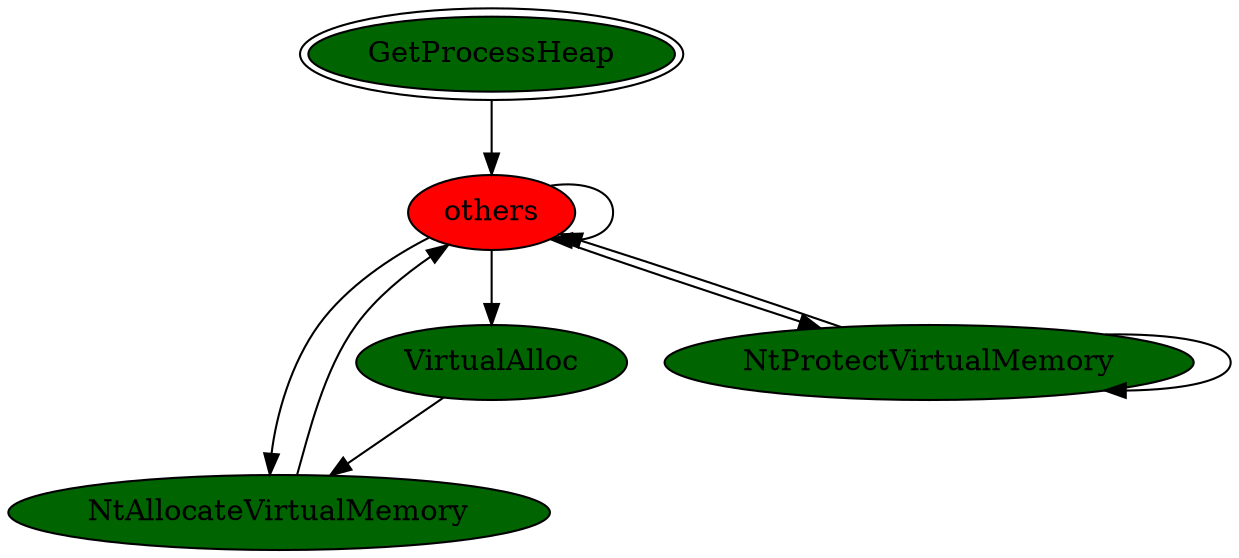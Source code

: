 digraph "./REPORTS/6751/API_PER_CATEGORY/VirtualAlloc.exe_1764_Memory Management_API_per_Category_Transition_Matrix" {
	GetProcessHeap [label=GetProcessHeap fillcolor=darkgreen peripheries=2 style=filled]
	others [label=others fillcolor=red style=filled]
	GetProcessHeap -> others [label=""]
	others -> others [label=""]
	NtAllocateVirtualMemory [label=NtAllocateVirtualMemory fillcolor=darkgreen style=filled]
	others -> NtAllocateVirtualMemory [label=""]
	VirtualAlloc [label=VirtualAlloc fillcolor=darkgreen style=filled]
	others -> VirtualAlloc [label=""]
	NtProtectVirtualMemory [label=NtProtectVirtualMemory fillcolor=darkgreen style=filled]
	others -> NtProtectVirtualMemory [label=""]
	NtAllocateVirtualMemory -> others [label=""]
	VirtualAlloc -> NtAllocateVirtualMemory [label=""]
	NtProtectVirtualMemory -> others [label=""]
	NtProtectVirtualMemory -> NtProtectVirtualMemory [label=""]
}
